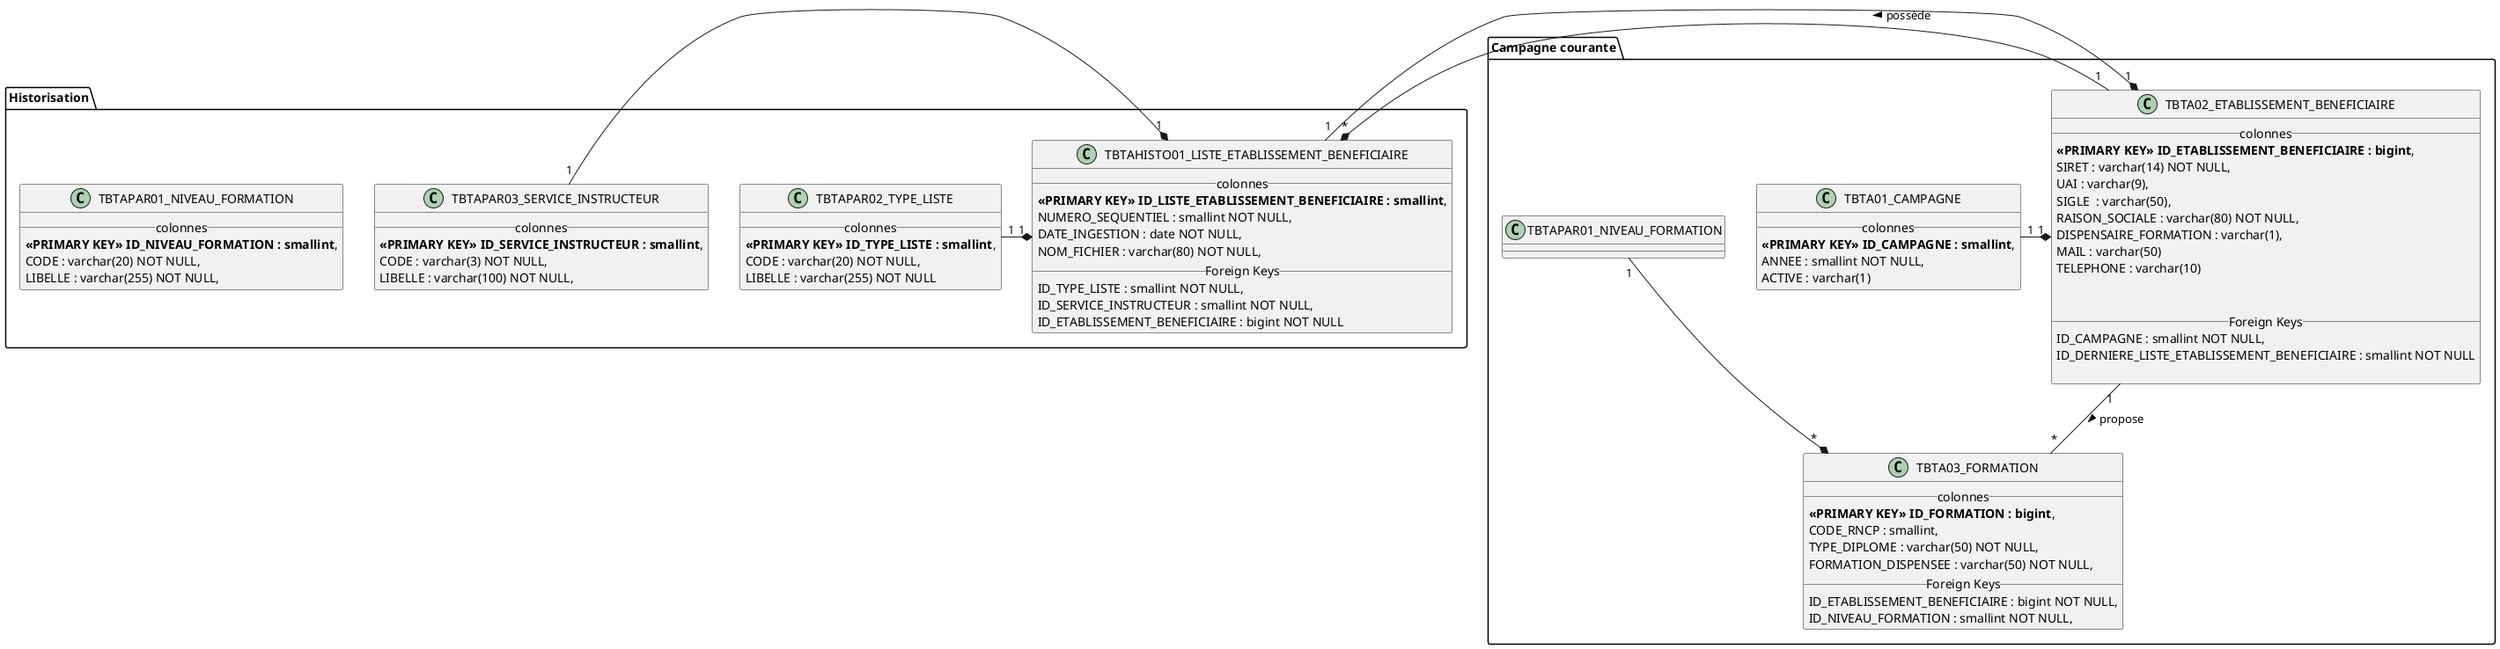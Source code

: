 @startuml

package "Campagne courante"{

    class TBTA02_ETABLISSEMENT_BENEFICIAIRE{
        __colonnes__
        **<<PRIMARY KEY>> ID_ETABLISSEMENT_BENEFICIAIRE : bigint**,
        SIRET : varchar(14) NOT NULL,
        UAI : varchar(9),
        SIGLE  : varchar(50),
        RAISON_SOCIALE : varchar(80) NOT NULL,
        DISPENSAIRE_FORMATION : varchar(1), /' flag à O ou N '/
        MAIL : varchar(50)
        TELEPHONE : varchar(10)


/' Gérer l'adresse ==> ligne adresse 1, ligne adresse 2, etc....
        DESCRIPTION : varchar(50),
        DOCUMENT_ETABLISSEMENT : varchar(10000),
        ADRESSE : varchar(50) NOT NULL,
        COMPLEMENT_ADRESSE : varchar(50),
        CODE_POSTAL : smallint NOT NULL,
        COMMUNE : varchar(50),
'/
        __Foreign Keys__
        ID_CAMPAGNE : smallint NOT NULL,
        ID_DERNIERE_LISTE_ETABLISSEMENT_BENEFICIAIRE : smallint NOT NULL

    }


    class TBTA03_FORMATION{
        __colonnes__
        **<<PRIMARY KEY>> ID_FORMATION : bigint**,
        CODE_RNCP : smallint,
        TYPE_DIPLOME : varchar(50) NOT NULL,
        FORMATION_DISPENSEE : varchar(50) NOT NULL,
        /' NIVEAU_FORMATION '/
        __Foreign Keys__
        ID_ETABLISSEMENT_BENEFICIAIRE : bigint NOT NULL,
        ID_NIVEAU_FORMATION : smallint NOT NULL,
    }


    class TBTA01_CAMPAGNE{
        __colonnes__
        **<<PRIMARY KEY>> ID_CAMPAGNE : smallint**,
        ANNEE : smallint NOT NULL,
        ACTIVE : varchar(1)
    }

    TBTA02_ETABLISSEMENT_BENEFICIAIRE "1" -- "*" TBTA03_FORMATION : propose >
    TBTA03_FORMATION "*" *-u- "1" TBTAPAR01_NIVEAU_FORMATION
}

package "Historisation"{

    class TBTAHISTO01_LISTE_ETABLISSEMENT_BENEFICIAIRE{
        __colonnes__
        **<<PRIMARY KEY>> ID_LISTE_ETABLISSEMENT_BENEFICIAIRE : smallint**,
        /' TYPE_LISTE '/
        /' SERVICE_INSTRUCTEUR '/
        NUMERO_SEQUENTIEL : smallint NOT NULL,
        DATE_INGESTION : date NOT NULL,
        NOM_FICHIER : varchar(80) NOT NULL, /' préciser la longueur'/
        __Foreign Keys__
        ID_TYPE_LISTE : smallint NOT NULL,
        ID_SERVICE_INSTRUCTEUR : smallint NOT NULL,
        ID_ETABLISSEMENT_BENEFICIAIRE : bigint NOT NULL
    }
    TBTAHISTO01_LISTE_ETABLISSEMENT_BENEFICIAIRE "1" *-l- "1" TBTAPAR02_TYPE_LISTE
    TBTAHISTO01_LISTE_ETABLISSEMENT_BENEFICIAIRE "1" *-l- "1" TBTAPAR03_SERVICE_INSTRUCTEUR
    TBTAHISTO01_LISTE_ETABLISSEMENT_BENEFICIAIRE "*" *-l- "1" TBTA02_ETABLISSEMENT_BENEFICIAIRE :< possède


    class TBTAPAR01_NIVEAU_FORMATION{
        __colonnes__
        **<<PRIMARY KEY>> ID_NIVEAU_FORMATION : smallint**,
        CODE : varchar(20) NOT NULL,
        LIBELLE : varchar(255) NOT NULL,
    }

    class TBTAPAR02_TYPE_LISTE{
        __colonnes__
        **<<PRIMARY KEY>> ID_TYPE_LISTE : smallint**,
        CODE : varchar(20) NOT NULL,
        LIBELLE : varchar(255) NOT NULL
    }

    class TBTAPAR03_SERVICE_INSTRUCTEUR{
        __colonnes__
        **<<PRIMARY KEY>> ID_SERVICE_INSTRUCTEUR : smallint**,
        CODE : varchar(3) NOT NULL, /' Valeurs N01 / Rxx (xx = 01 à 18) '/
        LIBELLE : varchar(100) NOT NULL,
    }

    TBTA02_ETABLISSEMENT_BENEFICIAIRE "1" *-l- "1" TBTA01_CAMPAGNE
    TBTAHISTO01_LISTE_ETABLISSEMENT_BENEFICIAIRE "1" -l-* "1" TBTA02_ETABLISSEMENT_BENEFICIAIRE
}

@enduml